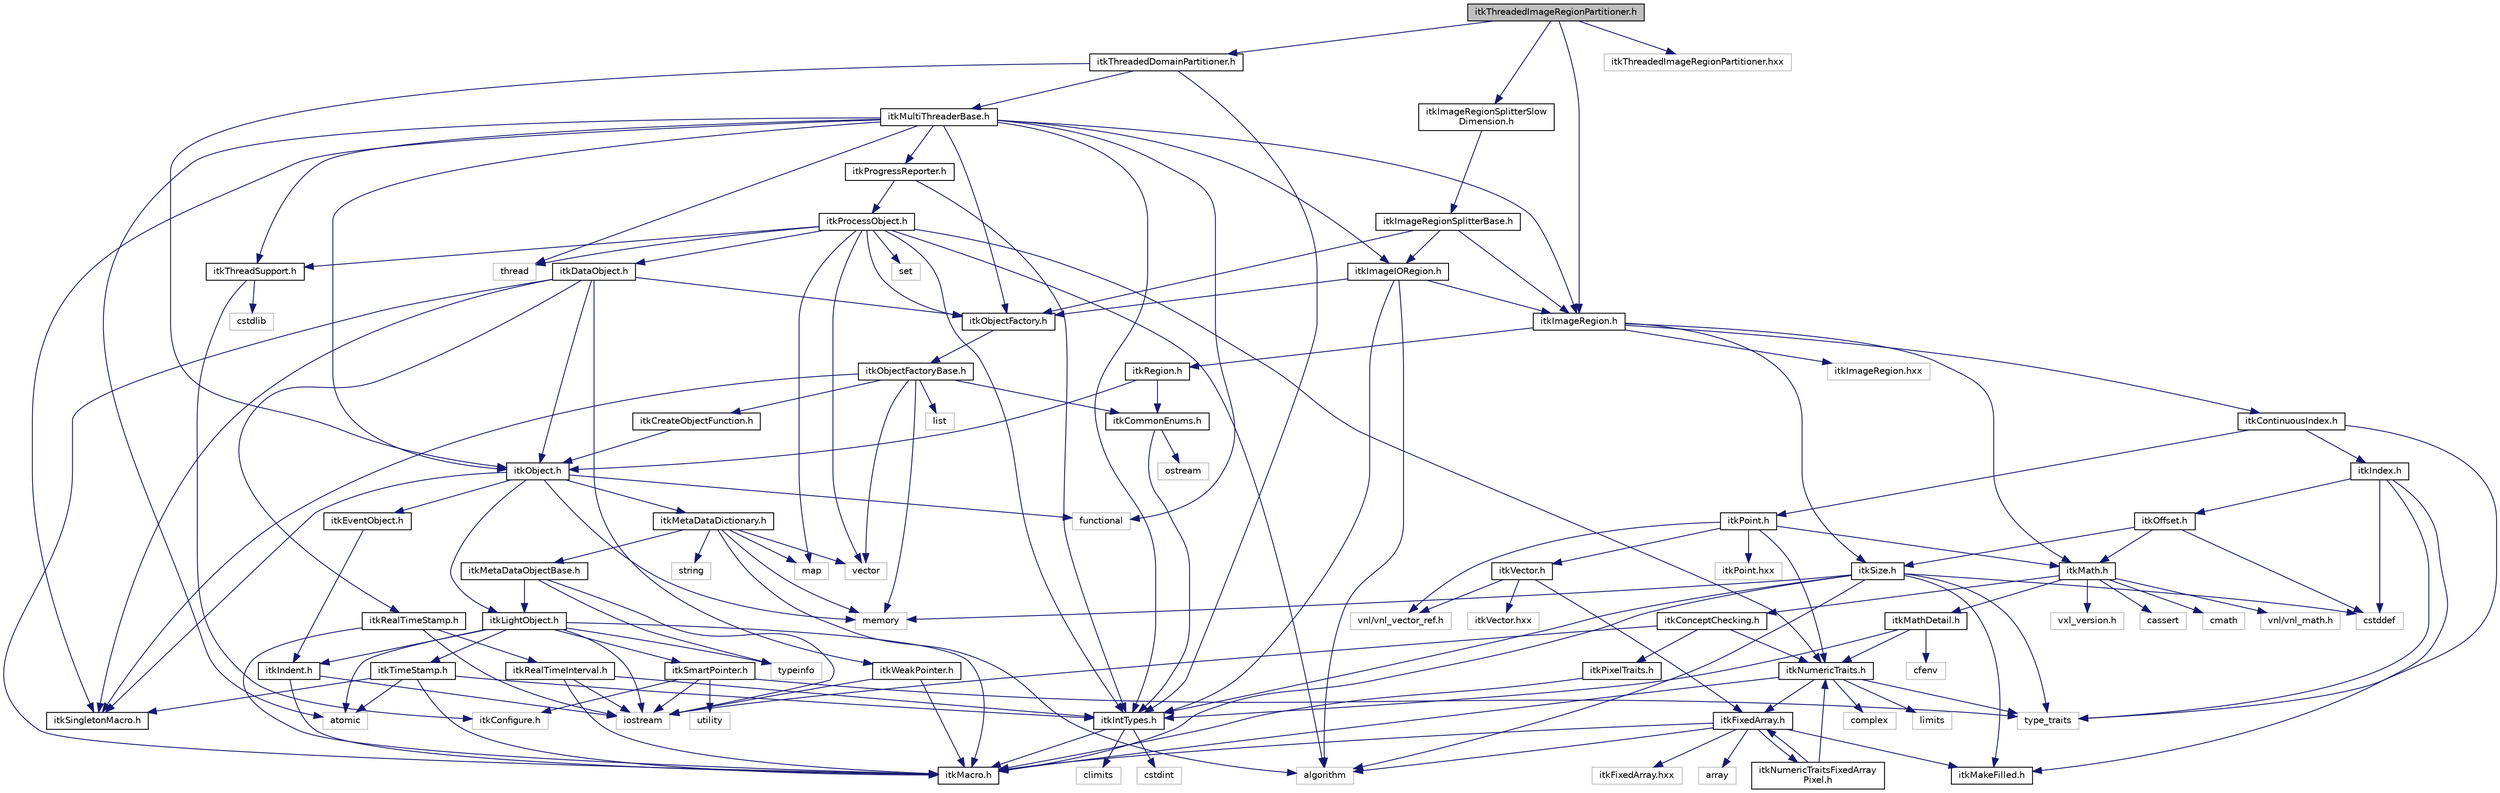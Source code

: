 digraph "itkThreadedImageRegionPartitioner.h"
{
 // LATEX_PDF_SIZE
  edge [fontname="Helvetica",fontsize="10",labelfontname="Helvetica",labelfontsize="10"];
  node [fontname="Helvetica",fontsize="10",shape=record];
  Node1 [label="itkThreadedImageRegionPartitioner.h",height=0.2,width=0.4,color="black", fillcolor="grey75", style="filled", fontcolor="black",tooltip=" "];
  Node1 -> Node2 [color="midnightblue",fontsize="10",style="solid",fontname="Helvetica"];
  Node2 [label="itkThreadedDomainPartitioner.h",height=0.2,width=0.4,color="black", fillcolor="white", style="filled",URL="$itkThreadedDomainPartitioner_8h.html",tooltip=" "];
  Node2 -> Node3 [color="midnightblue",fontsize="10",style="solid",fontname="Helvetica"];
  Node3 [label="itkIntTypes.h",height=0.2,width=0.4,color="black", fillcolor="white", style="filled",URL="$itkIntTypes_8h.html",tooltip=" "];
  Node3 -> Node4 [color="midnightblue",fontsize="10",style="solid",fontname="Helvetica"];
  Node4 [label="itkMacro.h",height=0.2,width=0.4,color="black", fillcolor="white", style="filled",URL="$itkMacro_8h.html",tooltip=" "];
  Node3 -> Node5 [color="midnightblue",fontsize="10",style="solid",fontname="Helvetica"];
  Node5 [label="cstdint",height=0.2,width=0.4,color="grey75", fillcolor="white", style="filled",tooltip=" "];
  Node3 -> Node6 [color="midnightblue",fontsize="10",style="solid",fontname="Helvetica"];
  Node6 [label="climits",height=0.2,width=0.4,color="grey75", fillcolor="white", style="filled",tooltip=" "];
  Node2 -> Node7 [color="midnightblue",fontsize="10",style="solid",fontname="Helvetica"];
  Node7 [label="itkMultiThreaderBase.h",height=0.2,width=0.4,color="black", fillcolor="white", style="filled",URL="$itkMultiThreaderBase_8h.html",tooltip=" "];
  Node7 -> Node8 [color="midnightblue",fontsize="10",style="solid",fontname="Helvetica"];
  Node8 [label="itkObject.h",height=0.2,width=0.4,color="black", fillcolor="white", style="filled",URL="$itkObject_8h.html",tooltip=" "];
  Node8 -> Node9 [color="midnightblue",fontsize="10",style="solid",fontname="Helvetica"];
  Node9 [label="itkLightObject.h",height=0.2,width=0.4,color="black", fillcolor="white", style="filled",URL="$itkLightObject_8h.html",tooltip=" "];
  Node9 -> Node4 [color="midnightblue",fontsize="10",style="solid",fontname="Helvetica"];
  Node9 -> Node10 [color="midnightblue",fontsize="10",style="solid",fontname="Helvetica"];
  Node10 [label="itkSmartPointer.h",height=0.2,width=0.4,color="black", fillcolor="white", style="filled",URL="$itkSmartPointer_8h.html",tooltip=" "];
  Node10 -> Node11 [color="midnightblue",fontsize="10",style="solid",fontname="Helvetica"];
  Node11 [label="iostream",height=0.2,width=0.4,color="grey75", fillcolor="white", style="filled",tooltip=" "];
  Node10 -> Node12 [color="midnightblue",fontsize="10",style="solid",fontname="Helvetica"];
  Node12 [label="utility",height=0.2,width=0.4,color="grey75", fillcolor="white", style="filled",tooltip=" "];
  Node10 -> Node13 [color="midnightblue",fontsize="10",style="solid",fontname="Helvetica"];
  Node13 [label="type_traits",height=0.2,width=0.4,color="grey75", fillcolor="white", style="filled",tooltip=" "];
  Node10 -> Node14 [color="midnightblue",fontsize="10",style="solid",fontname="Helvetica"];
  Node14 [label="itkConfigure.h",height=0.2,width=0.4,color="grey75", fillcolor="white", style="filled",tooltip=" "];
  Node9 -> Node15 [color="midnightblue",fontsize="10",style="solid",fontname="Helvetica"];
  Node15 [label="itkTimeStamp.h",height=0.2,width=0.4,color="black", fillcolor="white", style="filled",URL="$itkTimeStamp_8h.html",tooltip=" "];
  Node15 -> Node4 [color="midnightblue",fontsize="10",style="solid",fontname="Helvetica"];
  Node15 -> Node3 [color="midnightblue",fontsize="10",style="solid",fontname="Helvetica"];
  Node15 -> Node16 [color="midnightblue",fontsize="10",style="solid",fontname="Helvetica"];
  Node16 [label="atomic",height=0.2,width=0.4,color="grey75", fillcolor="white", style="filled",tooltip=" "];
  Node15 -> Node17 [color="midnightblue",fontsize="10",style="solid",fontname="Helvetica"];
  Node17 [label="itkSingletonMacro.h",height=0.2,width=0.4,color="black", fillcolor="white", style="filled",URL="$itkSingletonMacro_8h.html",tooltip=" "];
  Node9 -> Node18 [color="midnightblue",fontsize="10",style="solid",fontname="Helvetica"];
  Node18 [label="itkIndent.h",height=0.2,width=0.4,color="black", fillcolor="white", style="filled",URL="$itkIndent_8h.html",tooltip=" "];
  Node18 -> Node4 [color="midnightblue",fontsize="10",style="solid",fontname="Helvetica"];
  Node18 -> Node11 [color="midnightblue",fontsize="10",style="solid",fontname="Helvetica"];
  Node9 -> Node16 [color="midnightblue",fontsize="10",style="solid",fontname="Helvetica"];
  Node9 -> Node11 [color="midnightblue",fontsize="10",style="solid",fontname="Helvetica"];
  Node9 -> Node19 [color="midnightblue",fontsize="10",style="solid",fontname="Helvetica"];
  Node19 [label="typeinfo",height=0.2,width=0.4,color="grey75", fillcolor="white", style="filled",tooltip=" "];
  Node8 -> Node20 [color="midnightblue",fontsize="10",style="solid",fontname="Helvetica"];
  Node20 [label="itkEventObject.h",height=0.2,width=0.4,color="black", fillcolor="white", style="filled",URL="$itkEventObject_8h.html",tooltip=" "];
  Node20 -> Node18 [color="midnightblue",fontsize="10",style="solid",fontname="Helvetica"];
  Node8 -> Node21 [color="midnightblue",fontsize="10",style="solid",fontname="Helvetica"];
  Node21 [label="itkMetaDataDictionary.h",height=0.2,width=0.4,color="black", fillcolor="white", style="filled",URL="$itkMetaDataDictionary_8h.html",tooltip=" "];
  Node21 -> Node22 [color="midnightblue",fontsize="10",style="solid",fontname="Helvetica"];
  Node22 [label="itkMetaDataObjectBase.h",height=0.2,width=0.4,color="black", fillcolor="white", style="filled",URL="$itkMetaDataObjectBase_8h.html",tooltip=" "];
  Node22 -> Node9 [color="midnightblue",fontsize="10",style="solid",fontname="Helvetica"];
  Node22 -> Node19 [color="midnightblue",fontsize="10",style="solid",fontname="Helvetica"];
  Node22 -> Node11 [color="midnightblue",fontsize="10",style="solid",fontname="Helvetica"];
  Node21 -> Node23 [color="midnightblue",fontsize="10",style="solid",fontname="Helvetica"];
  Node23 [label="algorithm",height=0.2,width=0.4,color="grey75", fillcolor="white", style="filled",tooltip=" "];
  Node21 -> Node24 [color="midnightblue",fontsize="10",style="solid",fontname="Helvetica"];
  Node24 [label="vector",height=0.2,width=0.4,color="grey75", fillcolor="white", style="filled",tooltip=" "];
  Node21 -> Node25 [color="midnightblue",fontsize="10",style="solid",fontname="Helvetica"];
  Node25 [label="map",height=0.2,width=0.4,color="grey75", fillcolor="white", style="filled",tooltip=" "];
  Node21 -> Node26 [color="midnightblue",fontsize="10",style="solid",fontname="Helvetica"];
  Node26 [label="string",height=0.2,width=0.4,color="grey75", fillcolor="white", style="filled",tooltip=" "];
  Node21 -> Node27 [color="midnightblue",fontsize="10",style="solid",fontname="Helvetica"];
  Node27 [label="memory",height=0.2,width=0.4,color="grey75", fillcolor="white", style="filled",tooltip=" "];
  Node8 -> Node17 [color="midnightblue",fontsize="10",style="solid",fontname="Helvetica"];
  Node8 -> Node28 [color="midnightblue",fontsize="10",style="solid",fontname="Helvetica"];
  Node28 [label="functional",height=0.2,width=0.4,color="grey75", fillcolor="white", style="filled",tooltip=" "];
  Node8 -> Node27 [color="midnightblue",fontsize="10",style="solid",fontname="Helvetica"];
  Node7 -> Node29 [color="midnightblue",fontsize="10",style="solid",fontname="Helvetica"];
  Node29 [label="itkThreadSupport.h",height=0.2,width=0.4,color="black", fillcolor="white", style="filled",URL="$itkThreadSupport_8h.html",tooltip=" "];
  Node29 -> Node30 [color="midnightblue",fontsize="10",style="solid",fontname="Helvetica"];
  Node30 [label="cstdlib",height=0.2,width=0.4,color="grey75", fillcolor="white", style="filled",tooltip=" "];
  Node29 -> Node14 [color="midnightblue",fontsize="10",style="solid",fontname="Helvetica"];
  Node7 -> Node31 [color="midnightblue",fontsize="10",style="solid",fontname="Helvetica"];
  Node31 [label="itkObjectFactory.h",height=0.2,width=0.4,color="black", fillcolor="white", style="filled",URL="$itkObjectFactory_8h.html",tooltip=" "];
  Node31 -> Node32 [color="midnightblue",fontsize="10",style="solid",fontname="Helvetica"];
  Node32 [label="itkObjectFactoryBase.h",height=0.2,width=0.4,color="black", fillcolor="white", style="filled",URL="$itkObjectFactoryBase_8h.html",tooltip=" "];
  Node32 -> Node33 [color="midnightblue",fontsize="10",style="solid",fontname="Helvetica"];
  Node33 [label="itkCreateObjectFunction.h",height=0.2,width=0.4,color="black", fillcolor="white", style="filled",URL="$itkCreateObjectFunction_8h.html",tooltip=" "];
  Node33 -> Node8 [color="midnightblue",fontsize="10",style="solid",fontname="Helvetica"];
  Node32 -> Node17 [color="midnightblue",fontsize="10",style="solid",fontname="Helvetica"];
  Node32 -> Node34 [color="midnightblue",fontsize="10",style="solid",fontname="Helvetica"];
  Node34 [label="itkCommonEnums.h",height=0.2,width=0.4,color="black", fillcolor="white", style="filled",URL="$itkCommonEnums_8h.html",tooltip=" "];
  Node34 -> Node3 [color="midnightblue",fontsize="10",style="solid",fontname="Helvetica"];
  Node34 -> Node35 [color="midnightblue",fontsize="10",style="solid",fontname="Helvetica"];
  Node35 [label="ostream",height=0.2,width=0.4,color="grey75", fillcolor="white", style="filled",tooltip=" "];
  Node32 -> Node36 [color="midnightblue",fontsize="10",style="solid",fontname="Helvetica"];
  Node36 [label="list",height=0.2,width=0.4,color="grey75", fillcolor="white", style="filled",tooltip=" "];
  Node32 -> Node27 [color="midnightblue",fontsize="10",style="solid",fontname="Helvetica"];
  Node32 -> Node24 [color="midnightblue",fontsize="10",style="solid",fontname="Helvetica"];
  Node7 -> Node3 [color="midnightblue",fontsize="10",style="solid",fontname="Helvetica"];
  Node7 -> Node37 [color="midnightblue",fontsize="10",style="solid",fontname="Helvetica"];
  Node37 [label="itkImageRegion.h",height=0.2,width=0.4,color="black", fillcolor="white", style="filled",URL="$itkImageRegion_8h.html",tooltip=" "];
  Node37 -> Node38 [color="midnightblue",fontsize="10",style="solid",fontname="Helvetica"];
  Node38 [label="itkRegion.h",height=0.2,width=0.4,color="black", fillcolor="white", style="filled",URL="$itkRegion_8h.html",tooltip=" "];
  Node38 -> Node8 [color="midnightblue",fontsize="10",style="solid",fontname="Helvetica"];
  Node38 -> Node34 [color="midnightblue",fontsize="10",style="solid",fontname="Helvetica"];
  Node37 -> Node39 [color="midnightblue",fontsize="10",style="solid",fontname="Helvetica"];
  Node39 [label="itkSize.h",height=0.2,width=0.4,color="black", fillcolor="white", style="filled",URL="$itkSize_8h.html",tooltip=" "];
  Node39 -> Node3 [color="midnightblue",fontsize="10",style="solid",fontname="Helvetica"];
  Node39 -> Node4 [color="midnightblue",fontsize="10",style="solid",fontname="Helvetica"];
  Node39 -> Node40 [color="midnightblue",fontsize="10",style="solid",fontname="Helvetica"];
  Node40 [label="itkMakeFilled.h",height=0.2,width=0.4,color="black", fillcolor="white", style="filled",URL="$itkMakeFilled_8h.html",tooltip=" "];
  Node39 -> Node23 [color="midnightblue",fontsize="10",style="solid",fontname="Helvetica"];
  Node39 -> Node41 [color="midnightblue",fontsize="10",style="solid",fontname="Helvetica"];
  Node41 [label="cstddef",height=0.2,width=0.4,color="grey75", fillcolor="white", style="filled",tooltip=" "];
  Node39 -> Node13 [color="midnightblue",fontsize="10",style="solid",fontname="Helvetica"];
  Node39 -> Node27 [color="midnightblue",fontsize="10",style="solid",fontname="Helvetica"];
  Node37 -> Node42 [color="midnightblue",fontsize="10",style="solid",fontname="Helvetica"];
  Node42 [label="itkContinuousIndex.h",height=0.2,width=0.4,color="black", fillcolor="white", style="filled",URL="$itkContinuousIndex_8h.html",tooltip=" "];
  Node42 -> Node43 [color="midnightblue",fontsize="10",style="solid",fontname="Helvetica"];
  Node43 [label="itkPoint.h",height=0.2,width=0.4,color="black", fillcolor="white", style="filled",URL="$itkPoint_8h.html",tooltip=" "];
  Node43 -> Node44 [color="midnightblue",fontsize="10",style="solid",fontname="Helvetica"];
  Node44 [label="itkNumericTraits.h",height=0.2,width=0.4,color="black", fillcolor="white", style="filled",URL="$itkNumericTraits_8h.html",tooltip=" "];
  Node44 -> Node4 [color="midnightblue",fontsize="10",style="solid",fontname="Helvetica"];
  Node44 -> Node45 [color="midnightblue",fontsize="10",style="solid",fontname="Helvetica"];
  Node45 [label="limits",height=0.2,width=0.4,color="grey75", fillcolor="white", style="filled",tooltip=" "];
  Node44 -> Node46 [color="midnightblue",fontsize="10",style="solid",fontname="Helvetica"];
  Node46 [label="complex",height=0.2,width=0.4,color="grey75", fillcolor="white", style="filled",tooltip=" "];
  Node44 -> Node13 [color="midnightblue",fontsize="10",style="solid",fontname="Helvetica"];
  Node44 -> Node47 [color="midnightblue",fontsize="10",style="solid",fontname="Helvetica"];
  Node47 [label="itkFixedArray.h",height=0.2,width=0.4,color="black", fillcolor="white", style="filled",URL="$itkFixedArray_8h.html",tooltip=" "];
  Node47 -> Node4 [color="midnightblue",fontsize="10",style="solid",fontname="Helvetica"];
  Node47 -> Node40 [color="midnightblue",fontsize="10",style="solid",fontname="Helvetica"];
  Node47 -> Node23 [color="midnightblue",fontsize="10",style="solid",fontname="Helvetica"];
  Node47 -> Node48 [color="midnightblue",fontsize="10",style="solid",fontname="Helvetica"];
  Node48 [label="array",height=0.2,width=0.4,color="grey75", fillcolor="white", style="filled",tooltip=" "];
  Node47 -> Node49 [color="midnightblue",fontsize="10",style="solid",fontname="Helvetica"];
  Node49 [label="itkFixedArray.hxx",height=0.2,width=0.4,color="grey75", fillcolor="white", style="filled",tooltip=" "];
  Node47 -> Node50 [color="midnightblue",fontsize="10",style="solid",fontname="Helvetica"];
  Node50 [label="itkNumericTraitsFixedArray\lPixel.h",height=0.2,width=0.4,color="black", fillcolor="white", style="filled",URL="$itkNumericTraitsFixedArrayPixel_8h.html",tooltip=" "];
  Node50 -> Node44 [color="midnightblue",fontsize="10",style="solid",fontname="Helvetica"];
  Node50 -> Node47 [color="midnightblue",fontsize="10",style="solid",fontname="Helvetica"];
  Node43 -> Node51 [color="midnightblue",fontsize="10",style="solid",fontname="Helvetica"];
  Node51 [label="itkVector.h",height=0.2,width=0.4,color="black", fillcolor="white", style="filled",URL="$itkVector_8h.html",tooltip=" "];
  Node51 -> Node47 [color="midnightblue",fontsize="10",style="solid",fontname="Helvetica"];
  Node51 -> Node52 [color="midnightblue",fontsize="10",style="solid",fontname="Helvetica"];
  Node52 [label="vnl/vnl_vector_ref.h",height=0.2,width=0.4,color="grey75", fillcolor="white", style="filled",tooltip=" "];
  Node51 -> Node53 [color="midnightblue",fontsize="10",style="solid",fontname="Helvetica"];
  Node53 [label="itkVector.hxx",height=0.2,width=0.4,color="grey75", fillcolor="white", style="filled",tooltip=" "];
  Node43 -> Node52 [color="midnightblue",fontsize="10",style="solid",fontname="Helvetica"];
  Node43 -> Node54 [color="midnightblue",fontsize="10",style="solid",fontname="Helvetica"];
  Node54 [label="itkMath.h",height=0.2,width=0.4,color="black", fillcolor="white", style="filled",URL="$itkMath_8h.html",tooltip=" "];
  Node54 -> Node55 [color="midnightblue",fontsize="10",style="solid",fontname="Helvetica"];
  Node55 [label="cassert",height=0.2,width=0.4,color="grey75", fillcolor="white", style="filled",tooltip=" "];
  Node54 -> Node56 [color="midnightblue",fontsize="10",style="solid",fontname="Helvetica"];
  Node56 [label="cmath",height=0.2,width=0.4,color="grey75", fillcolor="white", style="filled",tooltip=" "];
  Node54 -> Node57 [color="midnightblue",fontsize="10",style="solid",fontname="Helvetica"];
  Node57 [label="itkMathDetail.h",height=0.2,width=0.4,color="black", fillcolor="white", style="filled",URL="$itkMathDetail_8h.html",tooltip=" "];
  Node57 -> Node3 [color="midnightblue",fontsize="10",style="solid",fontname="Helvetica"];
  Node57 -> Node44 [color="midnightblue",fontsize="10",style="solid",fontname="Helvetica"];
  Node57 -> Node58 [color="midnightblue",fontsize="10",style="solid",fontname="Helvetica"];
  Node58 [label="cfenv",height=0.2,width=0.4,color="grey75", fillcolor="white", style="filled",tooltip=" "];
  Node54 -> Node59 [color="midnightblue",fontsize="10",style="solid",fontname="Helvetica"];
  Node59 [label="itkConceptChecking.h",height=0.2,width=0.4,color="black", fillcolor="white", style="filled",URL="$itkConceptChecking_8h.html",tooltip=" "];
  Node59 -> Node60 [color="midnightblue",fontsize="10",style="solid",fontname="Helvetica"];
  Node60 [label="itkPixelTraits.h",height=0.2,width=0.4,color="black", fillcolor="white", style="filled",URL="$itkPixelTraits_8h.html",tooltip=" "];
  Node60 -> Node4 [color="midnightblue",fontsize="10",style="solid",fontname="Helvetica"];
  Node59 -> Node44 [color="midnightblue",fontsize="10",style="solid",fontname="Helvetica"];
  Node59 -> Node11 [color="midnightblue",fontsize="10",style="solid",fontname="Helvetica"];
  Node54 -> Node61 [color="midnightblue",fontsize="10",style="solid",fontname="Helvetica"];
  Node61 [label="vnl/vnl_math.h",height=0.2,width=0.4,color="grey75", fillcolor="white", style="filled",tooltip=" "];
  Node54 -> Node62 [color="midnightblue",fontsize="10",style="solid",fontname="Helvetica"];
  Node62 [label="vxl_version.h",height=0.2,width=0.4,color="grey75", fillcolor="white", style="filled",tooltip=" "];
  Node43 -> Node63 [color="midnightblue",fontsize="10",style="solid",fontname="Helvetica"];
  Node63 [label="itkPoint.hxx",height=0.2,width=0.4,color="grey75", fillcolor="white", style="filled",tooltip=" "];
  Node42 -> Node64 [color="midnightblue",fontsize="10",style="solid",fontname="Helvetica"];
  Node64 [label="itkIndex.h",height=0.2,width=0.4,color="black", fillcolor="white", style="filled",URL="$itkIndex_8h.html",tooltip=" "];
  Node64 -> Node40 [color="midnightblue",fontsize="10",style="solid",fontname="Helvetica"];
  Node64 -> Node65 [color="midnightblue",fontsize="10",style="solid",fontname="Helvetica"];
  Node65 [label="itkOffset.h",height=0.2,width=0.4,color="black", fillcolor="white", style="filled",URL="$itkOffset_8h.html",tooltip=" "];
  Node65 -> Node39 [color="midnightblue",fontsize="10",style="solid",fontname="Helvetica"];
  Node65 -> Node54 [color="midnightblue",fontsize="10",style="solid",fontname="Helvetica"];
  Node65 -> Node41 [color="midnightblue",fontsize="10",style="solid",fontname="Helvetica"];
  Node64 -> Node41 [color="midnightblue",fontsize="10",style="solid",fontname="Helvetica"];
  Node64 -> Node13 [color="midnightblue",fontsize="10",style="solid",fontname="Helvetica"];
  Node42 -> Node13 [color="midnightblue",fontsize="10",style="solid",fontname="Helvetica"];
  Node37 -> Node54 [color="midnightblue",fontsize="10",style="solid",fontname="Helvetica"];
  Node37 -> Node66 [color="midnightblue",fontsize="10",style="solid",fontname="Helvetica"];
  Node66 [label="itkImageRegion.hxx",height=0.2,width=0.4,color="grey75", fillcolor="white", style="filled",tooltip=" "];
  Node7 -> Node67 [color="midnightblue",fontsize="10",style="solid",fontname="Helvetica"];
  Node67 [label="itkImageIORegion.h",height=0.2,width=0.4,color="black", fillcolor="white", style="filled",URL="$itkImageIORegion_8h.html",tooltip=" "];
  Node67 -> Node23 [color="midnightblue",fontsize="10",style="solid",fontname="Helvetica"];
  Node67 -> Node3 [color="midnightblue",fontsize="10",style="solid",fontname="Helvetica"];
  Node67 -> Node31 [color="midnightblue",fontsize="10",style="solid",fontname="Helvetica"];
  Node67 -> Node37 [color="midnightblue",fontsize="10",style="solid",fontname="Helvetica"];
  Node7 -> Node17 [color="midnightblue",fontsize="10",style="solid",fontname="Helvetica"];
  Node7 -> Node16 [color="midnightblue",fontsize="10",style="solid",fontname="Helvetica"];
  Node7 -> Node28 [color="midnightblue",fontsize="10",style="solid",fontname="Helvetica"];
  Node7 -> Node68 [color="midnightblue",fontsize="10",style="solid",fontname="Helvetica"];
  Node68 [label="thread",height=0.2,width=0.4,color="grey75", fillcolor="white", style="filled",tooltip=" "];
  Node7 -> Node69 [color="midnightblue",fontsize="10",style="solid",fontname="Helvetica"];
  Node69 [label="itkProgressReporter.h",height=0.2,width=0.4,color="black", fillcolor="white", style="filled",URL="$itkProgressReporter_8h.html",tooltip=" "];
  Node69 -> Node3 [color="midnightblue",fontsize="10",style="solid",fontname="Helvetica"];
  Node69 -> Node70 [color="midnightblue",fontsize="10",style="solid",fontname="Helvetica"];
  Node70 [label="itkProcessObject.h",height=0.2,width=0.4,color="black", fillcolor="white", style="filled",URL="$itkProcessObject_8h.html",tooltip=" "];
  Node70 -> Node71 [color="midnightblue",fontsize="10",style="solid",fontname="Helvetica"];
  Node71 [label="itkDataObject.h",height=0.2,width=0.4,color="black", fillcolor="white", style="filled",URL="$itkDataObject_8h.html",tooltip=" "];
  Node71 -> Node8 [color="midnightblue",fontsize="10",style="solid",fontname="Helvetica"];
  Node71 -> Node4 [color="midnightblue",fontsize="10",style="solid",fontname="Helvetica"];
  Node71 -> Node17 [color="midnightblue",fontsize="10",style="solid",fontname="Helvetica"];
  Node71 -> Node72 [color="midnightblue",fontsize="10",style="solid",fontname="Helvetica"];
  Node72 [label="itkWeakPointer.h",height=0.2,width=0.4,color="black", fillcolor="white", style="filled",URL="$itkWeakPointer_8h.html",tooltip=" "];
  Node72 -> Node4 [color="midnightblue",fontsize="10",style="solid",fontname="Helvetica"];
  Node72 -> Node11 [color="midnightblue",fontsize="10",style="solid",fontname="Helvetica"];
  Node71 -> Node73 [color="midnightblue",fontsize="10",style="solid",fontname="Helvetica"];
  Node73 [label="itkRealTimeStamp.h",height=0.2,width=0.4,color="black", fillcolor="white", style="filled",URL="$itkRealTimeStamp_8h.html",tooltip=" "];
  Node73 -> Node74 [color="midnightblue",fontsize="10",style="solid",fontname="Helvetica"];
  Node74 [label="itkRealTimeInterval.h",height=0.2,width=0.4,color="black", fillcolor="white", style="filled",URL="$itkRealTimeInterval_8h.html",tooltip=" "];
  Node74 -> Node3 [color="midnightblue",fontsize="10",style="solid",fontname="Helvetica"];
  Node74 -> Node4 [color="midnightblue",fontsize="10",style="solid",fontname="Helvetica"];
  Node74 -> Node11 [color="midnightblue",fontsize="10",style="solid",fontname="Helvetica"];
  Node73 -> Node4 [color="midnightblue",fontsize="10",style="solid",fontname="Helvetica"];
  Node73 -> Node11 [color="midnightblue",fontsize="10",style="solid",fontname="Helvetica"];
  Node71 -> Node31 [color="midnightblue",fontsize="10",style="solid",fontname="Helvetica"];
  Node70 -> Node31 [color="midnightblue",fontsize="10",style="solid",fontname="Helvetica"];
  Node70 -> Node44 [color="midnightblue",fontsize="10",style="solid",fontname="Helvetica"];
  Node70 -> Node29 [color="midnightblue",fontsize="10",style="solid",fontname="Helvetica"];
  Node70 -> Node3 [color="midnightblue",fontsize="10",style="solid",fontname="Helvetica"];
  Node70 -> Node24 [color="midnightblue",fontsize="10",style="solid",fontname="Helvetica"];
  Node70 -> Node25 [color="midnightblue",fontsize="10",style="solid",fontname="Helvetica"];
  Node70 -> Node75 [color="midnightblue",fontsize="10",style="solid",fontname="Helvetica"];
  Node75 [label="set",height=0.2,width=0.4,color="grey75", fillcolor="white", style="filled",tooltip=" "];
  Node70 -> Node23 [color="midnightblue",fontsize="10",style="solid",fontname="Helvetica"];
  Node70 -> Node68 [color="midnightblue",fontsize="10",style="solid",fontname="Helvetica"];
  Node2 -> Node8 [color="midnightblue",fontsize="10",style="solid",fontname="Helvetica"];
  Node1 -> Node37 [color="midnightblue",fontsize="10",style="solid",fontname="Helvetica"];
  Node1 -> Node76 [color="midnightblue",fontsize="10",style="solid",fontname="Helvetica"];
  Node76 [label="itkImageRegionSplitterSlow\lDimension.h",height=0.2,width=0.4,color="black", fillcolor="white", style="filled",URL="$itkImageRegionSplitterSlowDimension_8h.html",tooltip=" "];
  Node76 -> Node77 [color="midnightblue",fontsize="10",style="solid",fontname="Helvetica"];
  Node77 [label="itkImageRegionSplitterBase.h",height=0.2,width=0.4,color="black", fillcolor="white", style="filled",URL="$itkImageRegionSplitterBase_8h.html",tooltip=" "];
  Node77 -> Node37 [color="midnightblue",fontsize="10",style="solid",fontname="Helvetica"];
  Node77 -> Node31 [color="midnightblue",fontsize="10",style="solid",fontname="Helvetica"];
  Node77 -> Node67 [color="midnightblue",fontsize="10",style="solid",fontname="Helvetica"];
  Node1 -> Node78 [color="midnightblue",fontsize="10",style="solid",fontname="Helvetica"];
  Node78 [label="itkThreadedImageRegionPartitioner.hxx",height=0.2,width=0.4,color="grey75", fillcolor="white", style="filled",tooltip=" "];
}
